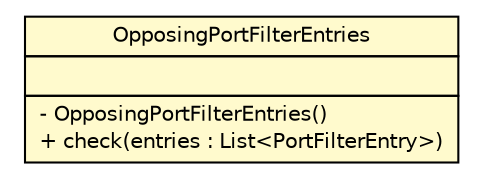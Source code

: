 #!/usr/local/bin/dot
#
# Class diagram 
# Generated by UMLGraph version R5_6 (http://www.umlgraph.org/)
#

digraph G {
	edge [fontname="Helvetica",fontsize=10,labelfontname="Helvetica",labelfontsize=10];
	node [fontname="Helvetica",fontsize=10,shape=plaintext];
	nodesep=0.25;
	ranksep=0.5;
	// org.ietf.nea.pa.validate.rules.OpposingPortFilterEntries
	c41493 [label=<<table title="org.ietf.nea.pa.validate.rules.OpposingPortFilterEntries" border="0" cellborder="1" cellspacing="0" cellpadding="2" port="p" bgcolor="lemonChiffon" href="./OpposingPortFilterEntries.html">
		<tr><td><table border="0" cellspacing="0" cellpadding="1">
<tr><td align="center" balign="center"> OpposingPortFilterEntries </td></tr>
		</table></td></tr>
		<tr><td><table border="0" cellspacing="0" cellpadding="1">
<tr><td align="left" balign="left">  </td></tr>
		</table></td></tr>
		<tr><td><table border="0" cellspacing="0" cellpadding="1">
<tr><td align="left" balign="left"> - OpposingPortFilterEntries() </td></tr>
<tr><td align="left" balign="left"> + check(entries : List&lt;PortFilterEntry&gt;) </td></tr>
		</table></td></tr>
		</table>>, URL="./OpposingPortFilterEntries.html", fontname="Helvetica", fontcolor="black", fontsize=10.0];
}

